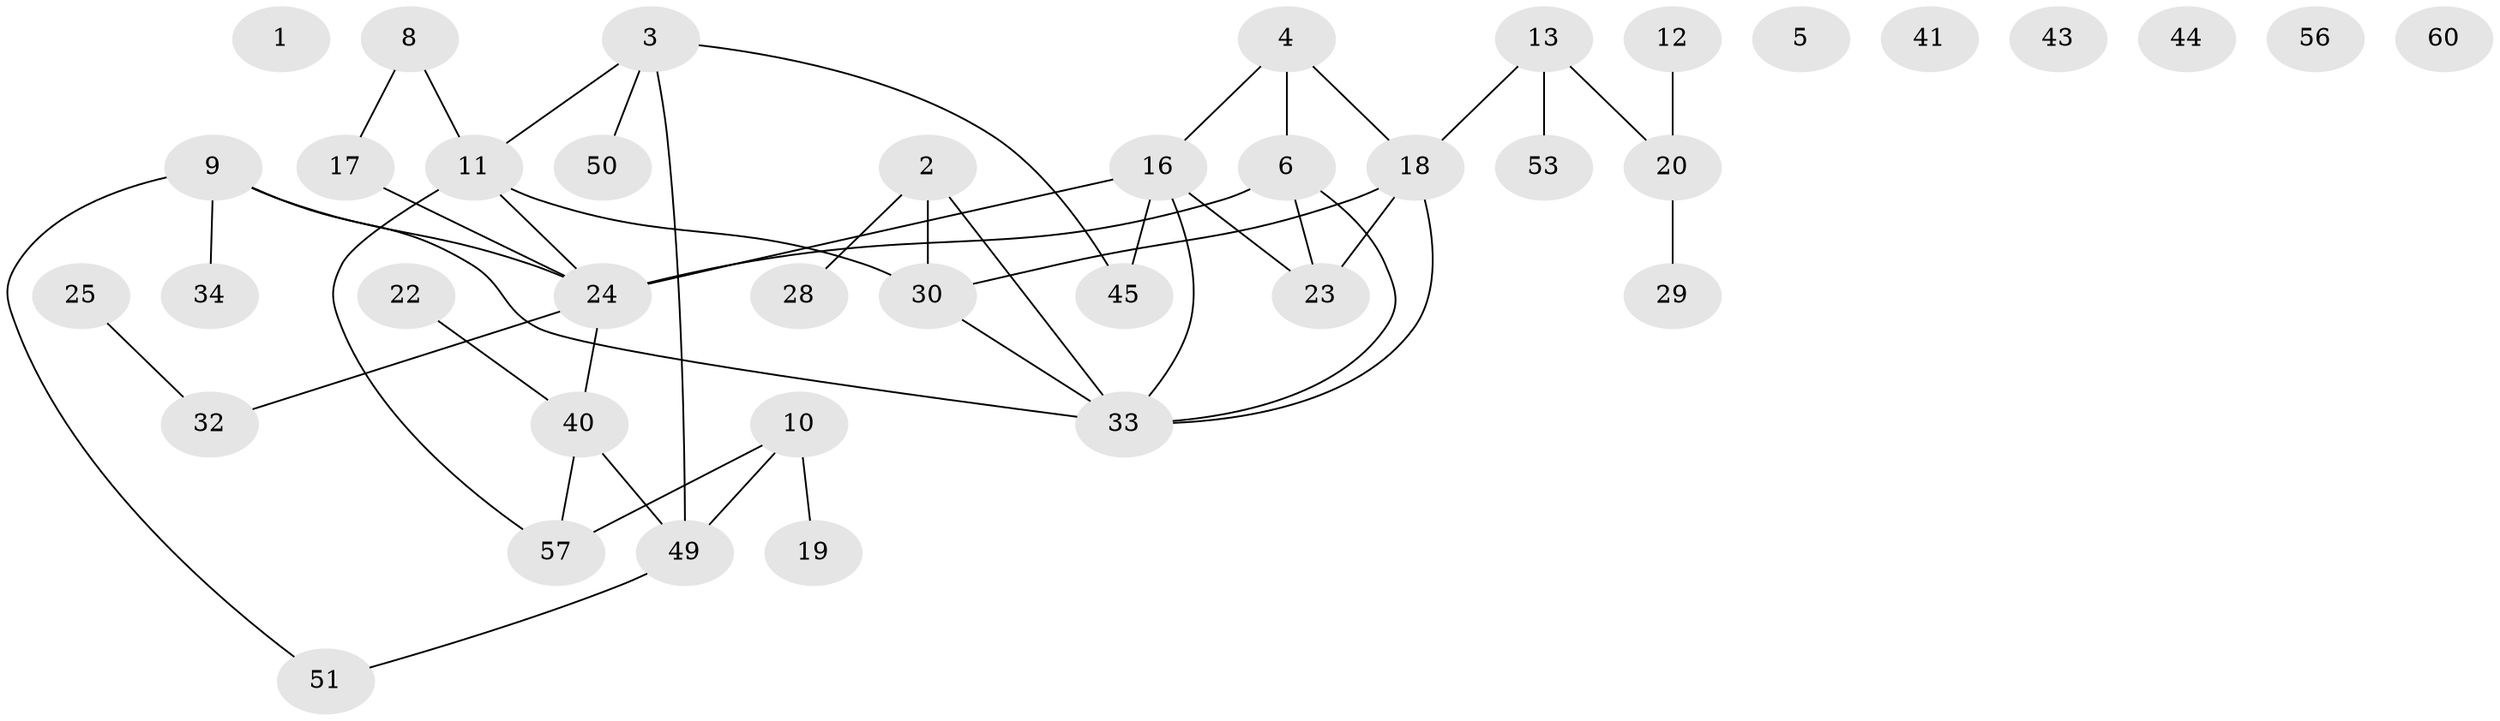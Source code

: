 // original degree distribution, {0: 0.11666666666666667, 2: 0.3, 4: 0.2, 3: 0.15, 1: 0.2, 7: 0.016666666666666666, 6: 0.016666666666666666}
// Generated by graph-tools (version 1.1) at 2025/41/03/06/25 10:41:22]
// undirected, 39 vertices, 46 edges
graph export_dot {
graph [start="1"]
  node [color=gray90,style=filled];
  1;
  2 [super="+47"];
  3 [super="+7"];
  4;
  5;
  6 [super="+36"];
  8 [super="+42"];
  9 [super="+21"];
  10 [super="+15"];
  11 [super="+35"];
  12 [super="+26"];
  13 [super="+14"];
  16 [super="+31"];
  17 [super="+38"];
  18 [super="+52"];
  19;
  20 [super="+27"];
  22;
  23 [super="+48"];
  24 [super="+39"];
  25;
  28 [super="+46"];
  29;
  30;
  32 [super="+58"];
  33 [super="+37"];
  34;
  40 [super="+54"];
  41;
  43;
  44;
  45;
  49 [super="+55"];
  50 [super="+59"];
  51;
  53;
  56;
  57;
  60;
  2 -- 30;
  2 -- 28;
  2 -- 33;
  3 -- 45;
  3 -- 49;
  3 -- 11;
  3 -- 50;
  4 -- 16;
  4 -- 18;
  4 -- 6;
  6 -- 23;
  6 -- 24;
  6 -- 33;
  8 -- 11;
  8 -- 17;
  9 -- 24;
  9 -- 34;
  9 -- 51;
  9 -- 33;
  10 -- 49;
  10 -- 19;
  10 -- 57;
  11 -- 24;
  11 -- 57;
  11 -- 30;
  12 -- 20;
  13 -- 18;
  13 -- 53;
  13 -- 20;
  16 -- 24;
  16 -- 45;
  16 -- 23;
  16 -- 33;
  17 -- 24;
  18 -- 30;
  18 -- 23;
  18 -- 33;
  20 -- 29;
  22 -- 40;
  24 -- 40;
  24 -- 32 [weight=2];
  25 -- 32;
  30 -- 33;
  40 -- 57;
  40 -- 49;
  49 -- 51;
}
